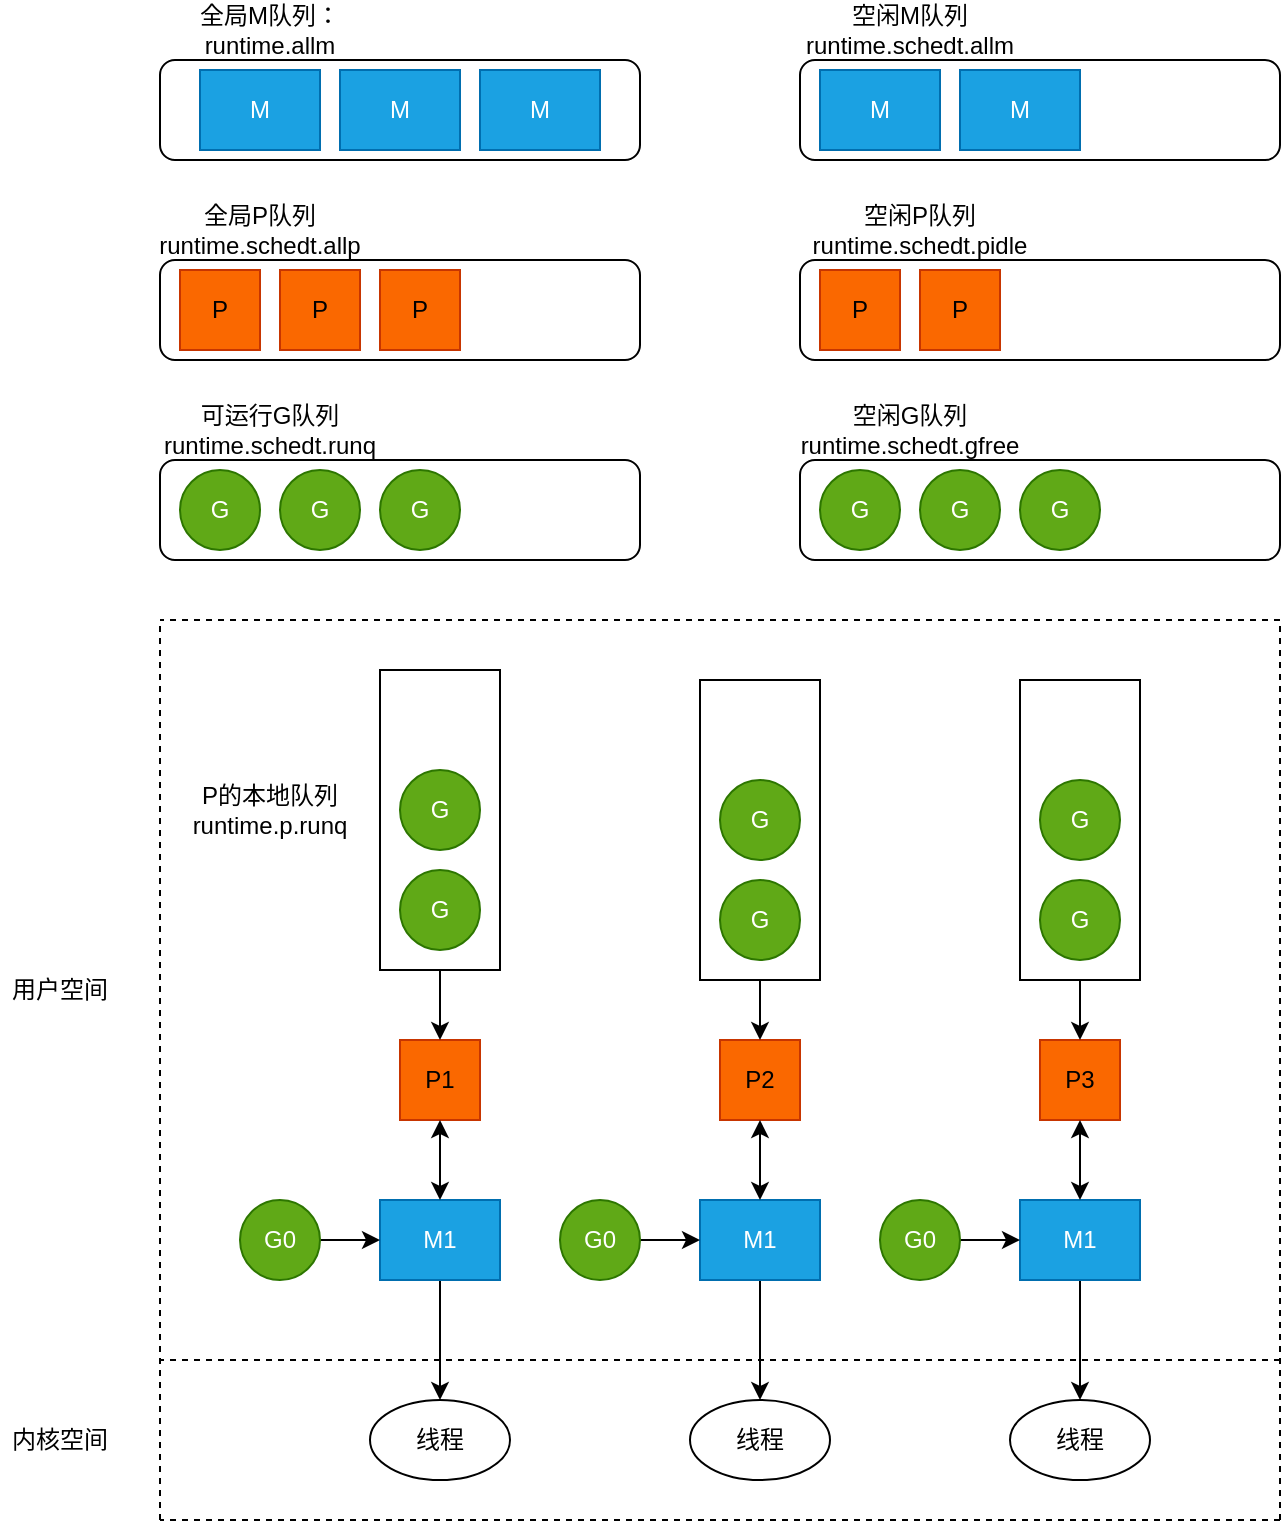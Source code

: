 <mxfile version="22.1.18" type="github">
  <diagram name="第 1 页" id="VWUA1YRedTUWYf8spR-G">
    <mxGraphModel dx="1306" dy="860" grid="1" gridSize="10" guides="1" tooltips="1" connect="1" arrows="1" fold="1" page="1" pageScale="1" pageWidth="827" pageHeight="1169" math="0" shadow="0">
      <root>
        <mxCell id="0" />
        <mxCell id="1" parent="0" />
        <mxCell id="bbGn_wzRD8GRMt_y7WGP-4" value="" style="rounded=1;whiteSpace=wrap;html=1;" vertex="1" parent="1">
          <mxGeometry x="120" y="310" width="240" height="50" as="geometry" />
        </mxCell>
        <mxCell id="bbGn_wzRD8GRMt_y7WGP-8" value="&lt;font face=&quot;Helvetica&quot;&gt;全局M队列：runtime.allm&lt;/font&gt;" style="text;html=1;strokeColor=none;fillColor=none;align=center;verticalAlign=middle;whiteSpace=wrap;rounded=0;" vertex="1" parent="1">
          <mxGeometry x="120" y="280" width="110" height="30" as="geometry" />
        </mxCell>
        <mxCell id="bbGn_wzRD8GRMt_y7WGP-10" value="" style="rounded=1;whiteSpace=wrap;html=1;" vertex="1" parent="1">
          <mxGeometry x="440" y="310" width="240" height="50" as="geometry" />
        </mxCell>
        <mxCell id="bbGn_wzRD8GRMt_y7WGP-14" value="&lt;font face=&quot;Helvetica&quot;&gt;空闲M队列runtime.schedt.allm&lt;/font&gt;" style="text;html=1;strokeColor=none;fillColor=none;align=center;verticalAlign=middle;whiteSpace=wrap;rounded=0;" vertex="1" parent="1">
          <mxGeometry x="440" y="280" width="110" height="30" as="geometry" />
        </mxCell>
        <mxCell id="bbGn_wzRD8GRMt_y7WGP-15" value="" style="rounded=1;whiteSpace=wrap;html=1;" vertex="1" parent="1">
          <mxGeometry x="120" y="510" width="240" height="50" as="geometry" />
        </mxCell>
        <mxCell id="bbGn_wzRD8GRMt_y7WGP-16" value="G" style="ellipse;whiteSpace=wrap;html=1;aspect=fixed;fillColor=#60a917;fontColor=#ffffff;strokeColor=#2D7600;" vertex="1" parent="1">
          <mxGeometry x="130" y="515" width="40" height="40" as="geometry" />
        </mxCell>
        <mxCell id="bbGn_wzRD8GRMt_y7WGP-17" value="G" style="ellipse;whiteSpace=wrap;html=1;aspect=fixed;fillColor=#60a917;fontColor=#ffffff;strokeColor=#2D7600;" vertex="1" parent="1">
          <mxGeometry x="180" y="515" width="40" height="40" as="geometry" />
        </mxCell>
        <mxCell id="bbGn_wzRD8GRMt_y7WGP-18" value="G" style="ellipse;whiteSpace=wrap;html=1;aspect=fixed;fillColor=#60a917;fontColor=#ffffff;strokeColor=#2D7600;" vertex="1" parent="1">
          <mxGeometry x="230" y="515" width="40" height="40" as="geometry" />
        </mxCell>
        <mxCell id="bbGn_wzRD8GRMt_y7WGP-19" value="&lt;font face=&quot;Helvetica&quot;&gt;全局P队列&lt;br&gt;runtime.schedt.allp&lt;/font&gt;" style="text;html=1;strokeColor=none;fillColor=none;align=center;verticalAlign=middle;whiteSpace=wrap;rounded=0;" vertex="1" parent="1">
          <mxGeometry x="120" y="380" width="100" height="30" as="geometry" />
        </mxCell>
        <mxCell id="bbGn_wzRD8GRMt_y7WGP-20" value="" style="rounded=1;whiteSpace=wrap;html=1;" vertex="1" parent="1">
          <mxGeometry x="120" y="410" width="240" height="50" as="geometry" />
        </mxCell>
        <mxCell id="bbGn_wzRD8GRMt_y7WGP-21" value="P" style="whiteSpace=wrap;html=1;aspect=fixed;fillColor=#fa6800;strokeColor=#C73500;fontColor=#000000;" vertex="1" parent="1">
          <mxGeometry x="130" y="415" width="40" height="40" as="geometry" />
        </mxCell>
        <mxCell id="bbGn_wzRD8GRMt_y7WGP-23" value="P" style="whiteSpace=wrap;html=1;aspect=fixed;fillColor=#fa6800;fontColor=#000000;strokeColor=#C73500;" vertex="1" parent="1">
          <mxGeometry x="180" y="415" width="40" height="40" as="geometry" />
        </mxCell>
        <mxCell id="bbGn_wzRD8GRMt_y7WGP-24" value="P" style="whiteSpace=wrap;html=1;aspect=fixed;fillColor=#fa6800;fontColor=#000000;strokeColor=#C73500;" vertex="1" parent="1">
          <mxGeometry x="230" y="415" width="40" height="40" as="geometry" />
        </mxCell>
        <mxCell id="bbGn_wzRD8GRMt_y7WGP-25" value="空闲P队列runtime.schedt.pidle" style="text;html=1;strokeColor=none;fillColor=none;align=center;verticalAlign=middle;whiteSpace=wrap;rounded=0;" vertex="1" parent="1">
          <mxGeometry x="440" y="380" width="120" height="30" as="geometry" />
        </mxCell>
        <mxCell id="bbGn_wzRD8GRMt_y7WGP-26" value="" style="rounded=1;whiteSpace=wrap;html=1;" vertex="1" parent="1">
          <mxGeometry x="440" y="410" width="240" height="50" as="geometry" />
        </mxCell>
        <mxCell id="bbGn_wzRD8GRMt_y7WGP-27" value="P" style="whiteSpace=wrap;html=1;aspect=fixed;fillColor=#fa6800;strokeColor=#C73500;fontColor=#000000;" vertex="1" parent="1">
          <mxGeometry x="450" y="415" width="40" height="40" as="geometry" />
        </mxCell>
        <mxCell id="bbGn_wzRD8GRMt_y7WGP-28" value="P" style="whiteSpace=wrap;html=1;aspect=fixed;fillColor=#fa6800;fontColor=#000000;strokeColor=#C73500;" vertex="1" parent="1">
          <mxGeometry x="500" y="415" width="40" height="40" as="geometry" />
        </mxCell>
        <mxCell id="bbGn_wzRD8GRMt_y7WGP-31" value="M" style="rounded=0;whiteSpace=wrap;html=1;fillColor=#1ba1e2;fontColor=#ffffff;strokeColor=#006EAF;" vertex="1" parent="1">
          <mxGeometry x="140" y="315" width="60" height="40" as="geometry" />
        </mxCell>
        <mxCell id="bbGn_wzRD8GRMt_y7WGP-32" value="M" style="rounded=0;whiteSpace=wrap;html=1;fillColor=#1ba1e2;fontColor=#ffffff;strokeColor=#006EAF;" vertex="1" parent="1">
          <mxGeometry x="210" y="315" width="60" height="40" as="geometry" />
        </mxCell>
        <mxCell id="bbGn_wzRD8GRMt_y7WGP-33" value="M" style="rounded=0;whiteSpace=wrap;html=1;fillColor=#1ba1e2;fontColor=#ffffff;strokeColor=#006EAF;" vertex="1" parent="1">
          <mxGeometry x="280" y="315" width="60" height="40" as="geometry" />
        </mxCell>
        <mxCell id="bbGn_wzRD8GRMt_y7WGP-34" value="M" style="rounded=0;whiteSpace=wrap;html=1;fillColor=#1ba1e2;fontColor=#ffffff;strokeColor=#006EAF;" vertex="1" parent="1">
          <mxGeometry x="450" y="315" width="60" height="40" as="geometry" />
        </mxCell>
        <mxCell id="bbGn_wzRD8GRMt_y7WGP-35" value="M" style="rounded=0;whiteSpace=wrap;html=1;fillColor=#1ba1e2;fontColor=#ffffff;strokeColor=#006EAF;" vertex="1" parent="1">
          <mxGeometry x="520" y="315" width="60" height="40" as="geometry" />
        </mxCell>
        <mxCell id="bbGn_wzRD8GRMt_y7WGP-36" value="&lt;font face=&quot;Helvetica&quot;&gt;可运行G队列&lt;br&gt;runtime.schedt.runq&lt;/font&gt;" style="text;html=1;strokeColor=none;fillColor=none;align=center;verticalAlign=middle;whiteSpace=wrap;rounded=0;" vertex="1" parent="1">
          <mxGeometry x="120" y="480" width="110" height="30" as="geometry" />
        </mxCell>
        <mxCell id="bbGn_wzRD8GRMt_y7WGP-37" value="" style="rounded=1;whiteSpace=wrap;html=1;" vertex="1" parent="1">
          <mxGeometry x="440" y="510" width="240" height="50" as="geometry" />
        </mxCell>
        <mxCell id="bbGn_wzRD8GRMt_y7WGP-38" value="G" style="ellipse;whiteSpace=wrap;html=1;aspect=fixed;fillColor=#60a917;fontColor=#ffffff;strokeColor=#2D7600;" vertex="1" parent="1">
          <mxGeometry x="450" y="515" width="40" height="40" as="geometry" />
        </mxCell>
        <mxCell id="bbGn_wzRD8GRMt_y7WGP-39" value="G" style="ellipse;whiteSpace=wrap;html=1;aspect=fixed;fillColor=#60a917;fontColor=#ffffff;strokeColor=#2D7600;" vertex="1" parent="1">
          <mxGeometry x="500" y="515" width="40" height="40" as="geometry" />
        </mxCell>
        <mxCell id="bbGn_wzRD8GRMt_y7WGP-40" value="G" style="ellipse;whiteSpace=wrap;html=1;aspect=fixed;fillColor=#60a917;fontColor=#ffffff;strokeColor=#2D7600;" vertex="1" parent="1">
          <mxGeometry x="550" y="515" width="40" height="40" as="geometry" />
        </mxCell>
        <mxCell id="bbGn_wzRD8GRMt_y7WGP-41" value="&lt;font face=&quot;Helvetica&quot;&gt;空闲G队列&lt;br&gt;runtime.schedt.gfree&lt;/font&gt;" style="text;html=1;strokeColor=none;fillColor=none;align=center;verticalAlign=middle;whiteSpace=wrap;rounded=0;" vertex="1" parent="1">
          <mxGeometry x="440" y="480" width="110" height="30" as="geometry" />
        </mxCell>
        <mxCell id="bbGn_wzRD8GRMt_y7WGP-42" value="P1" style="whiteSpace=wrap;html=1;aspect=fixed;fillColor=#fa6800;fontColor=#000000;strokeColor=#C73500;" vertex="1" parent="1">
          <mxGeometry x="240" y="800" width="40" height="40" as="geometry" />
        </mxCell>
        <mxCell id="bbGn_wzRD8GRMt_y7WGP-48" value="P2" style="whiteSpace=wrap;html=1;aspect=fixed;fillColor=#fa6800;fontColor=#000000;strokeColor=#C73500;" vertex="1" parent="1">
          <mxGeometry x="400" y="800" width="40" height="40" as="geometry" />
        </mxCell>
        <mxCell id="bbGn_wzRD8GRMt_y7WGP-49" value="P3" style="whiteSpace=wrap;html=1;aspect=fixed;fillColor=#fa6800;fontColor=#000000;strokeColor=#C73500;" vertex="1" parent="1">
          <mxGeometry x="560" y="800" width="40" height="40" as="geometry" />
        </mxCell>
        <mxCell id="bbGn_wzRD8GRMt_y7WGP-50" value="线程" style="ellipse;whiteSpace=wrap;html=1;" vertex="1" parent="1">
          <mxGeometry x="225" y="980" width="70" height="40" as="geometry" />
        </mxCell>
        <mxCell id="bbGn_wzRD8GRMt_y7WGP-51" value="线程" style="ellipse;whiteSpace=wrap;html=1;" vertex="1" parent="1">
          <mxGeometry x="385" y="980" width="70" height="40" as="geometry" />
        </mxCell>
        <mxCell id="bbGn_wzRD8GRMt_y7WGP-52" value="线程" style="ellipse;whiteSpace=wrap;html=1;" vertex="1" parent="1">
          <mxGeometry x="545" y="980" width="70" height="40" as="geometry" />
        </mxCell>
        <mxCell id="bbGn_wzRD8GRMt_y7WGP-88" style="edgeStyle=orthogonalEdgeStyle;rounded=0;orthogonalLoop=1;jettySize=auto;html=1;entryX=0.5;entryY=0;entryDx=0;entryDy=0;" edge="1" parent="1" source="bbGn_wzRD8GRMt_y7WGP-57" target="bbGn_wzRD8GRMt_y7WGP-42">
          <mxGeometry relative="1" as="geometry" />
        </mxCell>
        <mxCell id="bbGn_wzRD8GRMt_y7WGP-57" value="" style="rounded=0;whiteSpace=wrap;html=1;" vertex="1" parent="1">
          <mxGeometry x="230" y="615" width="60" height="150" as="geometry" />
        </mxCell>
        <mxCell id="bbGn_wzRD8GRMt_y7WGP-64" style="edgeStyle=orthogonalEdgeStyle;rounded=0;orthogonalLoop=1;jettySize=auto;html=1;entryX=0.5;entryY=0;entryDx=0;entryDy=0;" edge="1" parent="1" source="bbGn_wzRD8GRMt_y7WGP-58" target="bbGn_wzRD8GRMt_y7WGP-50">
          <mxGeometry relative="1" as="geometry" />
        </mxCell>
        <mxCell id="bbGn_wzRD8GRMt_y7WGP-58" value="M1" style="rounded=0;whiteSpace=wrap;html=1;fillColor=#1ba1e2;fontColor=#ffffff;strokeColor=#006EAF;" vertex="1" parent="1">
          <mxGeometry x="230" y="880" width="60" height="40" as="geometry" />
        </mxCell>
        <mxCell id="bbGn_wzRD8GRMt_y7WGP-65" style="edgeStyle=orthogonalEdgeStyle;rounded=0;orthogonalLoop=1;jettySize=auto;html=1;" edge="1" parent="1" source="bbGn_wzRD8GRMt_y7WGP-59" target="bbGn_wzRD8GRMt_y7WGP-51">
          <mxGeometry relative="1" as="geometry" />
        </mxCell>
        <mxCell id="bbGn_wzRD8GRMt_y7WGP-59" value="M1" style="rounded=0;whiteSpace=wrap;html=1;fillColor=#1ba1e2;fontColor=#ffffff;strokeColor=#006EAF;" vertex="1" parent="1">
          <mxGeometry x="390" y="880" width="60" height="40" as="geometry" />
        </mxCell>
        <mxCell id="bbGn_wzRD8GRMt_y7WGP-66" style="edgeStyle=orthogonalEdgeStyle;rounded=0;orthogonalLoop=1;jettySize=auto;html=1;entryX=0.5;entryY=0;entryDx=0;entryDy=0;" edge="1" parent="1" source="bbGn_wzRD8GRMt_y7WGP-60" target="bbGn_wzRD8GRMt_y7WGP-52">
          <mxGeometry relative="1" as="geometry" />
        </mxCell>
        <mxCell id="bbGn_wzRD8GRMt_y7WGP-60" value="M1" style="rounded=0;whiteSpace=wrap;html=1;fillColor=#1ba1e2;fontColor=#ffffff;strokeColor=#006EAF;" vertex="1" parent="1">
          <mxGeometry x="550" y="880" width="60" height="40" as="geometry" />
        </mxCell>
        <mxCell id="bbGn_wzRD8GRMt_y7WGP-67" value="G" style="ellipse;whiteSpace=wrap;html=1;aspect=fixed;fillColor=#60a917;fontColor=#ffffff;strokeColor=#2D7600;" vertex="1" parent="1">
          <mxGeometry x="240" y="715" width="40" height="40" as="geometry" />
        </mxCell>
        <mxCell id="bbGn_wzRD8GRMt_y7WGP-68" value="G" style="ellipse;whiteSpace=wrap;html=1;aspect=fixed;fillColor=#60a917;fontColor=#ffffff;strokeColor=#2D7600;" vertex="1" parent="1">
          <mxGeometry x="240" y="665" width="40" height="40" as="geometry" />
        </mxCell>
        <mxCell id="bbGn_wzRD8GRMt_y7WGP-89" style="edgeStyle=orthogonalEdgeStyle;rounded=0;orthogonalLoop=1;jettySize=auto;html=1;entryX=0.5;entryY=0;entryDx=0;entryDy=0;" edge="1" parent="1" source="bbGn_wzRD8GRMt_y7WGP-73" target="bbGn_wzRD8GRMt_y7WGP-48">
          <mxGeometry relative="1" as="geometry" />
        </mxCell>
        <mxCell id="bbGn_wzRD8GRMt_y7WGP-73" value="" style="rounded=0;whiteSpace=wrap;html=1;" vertex="1" parent="1">
          <mxGeometry x="390" y="620" width="60" height="150" as="geometry" />
        </mxCell>
        <mxCell id="bbGn_wzRD8GRMt_y7WGP-74" value="G" style="ellipse;whiteSpace=wrap;html=1;aspect=fixed;fillColor=#60a917;fontColor=#ffffff;strokeColor=#2D7600;" vertex="1" parent="1">
          <mxGeometry x="400" y="720" width="40" height="40" as="geometry" />
        </mxCell>
        <mxCell id="bbGn_wzRD8GRMt_y7WGP-90" style="edgeStyle=orthogonalEdgeStyle;rounded=0;orthogonalLoop=1;jettySize=auto;html=1;entryX=0.5;entryY=0;entryDx=0;entryDy=0;" edge="1" parent="1" source="bbGn_wzRD8GRMt_y7WGP-76" target="bbGn_wzRD8GRMt_y7WGP-49">
          <mxGeometry relative="1" as="geometry" />
        </mxCell>
        <mxCell id="bbGn_wzRD8GRMt_y7WGP-76" value="" style="rounded=0;whiteSpace=wrap;html=1;" vertex="1" parent="1">
          <mxGeometry x="550" y="620" width="60" height="150" as="geometry" />
        </mxCell>
        <mxCell id="bbGn_wzRD8GRMt_y7WGP-77" value="G" style="ellipse;whiteSpace=wrap;html=1;aspect=fixed;fillColor=#60a917;fontColor=#ffffff;strokeColor=#2D7600;" vertex="1" parent="1">
          <mxGeometry x="560" y="720" width="40" height="40" as="geometry" />
        </mxCell>
        <mxCell id="bbGn_wzRD8GRMt_y7WGP-79" value="G" style="ellipse;whiteSpace=wrap;html=1;aspect=fixed;fillColor=#60a917;fontColor=#ffffff;strokeColor=#2D7600;" vertex="1" parent="1">
          <mxGeometry x="560" y="670" width="40" height="40" as="geometry" />
        </mxCell>
        <mxCell id="bbGn_wzRD8GRMt_y7WGP-80" value="P的本地队列&lt;br&gt;runtime.p.runq" style="text;html=1;strokeColor=none;fillColor=none;align=center;verticalAlign=middle;whiteSpace=wrap;rounded=0;" vertex="1" parent="1">
          <mxGeometry x="120" y="670" width="110" height="30" as="geometry" />
        </mxCell>
        <mxCell id="bbGn_wzRD8GRMt_y7WGP-81" value="G" style="ellipse;whiteSpace=wrap;html=1;aspect=fixed;fillColor=#60a917;fontColor=#ffffff;strokeColor=#2D7600;" vertex="1" parent="1">
          <mxGeometry x="400" y="670" width="40" height="40" as="geometry" />
        </mxCell>
        <mxCell id="bbGn_wzRD8GRMt_y7WGP-83" style="edgeStyle=orthogonalEdgeStyle;rounded=0;orthogonalLoop=1;jettySize=auto;html=1;entryX=0;entryY=0.5;entryDx=0;entryDy=0;" edge="1" parent="1" source="bbGn_wzRD8GRMt_y7WGP-82" target="bbGn_wzRD8GRMt_y7WGP-58">
          <mxGeometry relative="1" as="geometry" />
        </mxCell>
        <mxCell id="bbGn_wzRD8GRMt_y7WGP-82" value="G0" style="ellipse;whiteSpace=wrap;html=1;aspect=fixed;fillColor=#60a917;fontColor=#ffffff;strokeColor=#2D7600;" vertex="1" parent="1">
          <mxGeometry x="160" y="880" width="40" height="40" as="geometry" />
        </mxCell>
        <mxCell id="bbGn_wzRD8GRMt_y7WGP-85" style="edgeStyle=orthogonalEdgeStyle;rounded=0;orthogonalLoop=1;jettySize=auto;html=1;entryX=0;entryY=0.5;entryDx=0;entryDy=0;" edge="1" parent="1" source="bbGn_wzRD8GRMt_y7WGP-84" target="bbGn_wzRD8GRMt_y7WGP-59">
          <mxGeometry relative="1" as="geometry" />
        </mxCell>
        <mxCell id="bbGn_wzRD8GRMt_y7WGP-84" value="G0" style="ellipse;whiteSpace=wrap;html=1;aspect=fixed;fillColor=#60a917;fontColor=#ffffff;strokeColor=#2D7600;" vertex="1" parent="1">
          <mxGeometry x="320" y="880" width="40" height="40" as="geometry" />
        </mxCell>
        <mxCell id="bbGn_wzRD8GRMt_y7WGP-87" style="edgeStyle=orthogonalEdgeStyle;rounded=0;orthogonalLoop=1;jettySize=auto;html=1;entryX=0;entryY=0.5;entryDx=0;entryDy=0;" edge="1" parent="1" source="bbGn_wzRD8GRMt_y7WGP-86" target="bbGn_wzRD8GRMt_y7WGP-60">
          <mxGeometry relative="1" as="geometry" />
        </mxCell>
        <mxCell id="bbGn_wzRD8GRMt_y7WGP-86" value="G0" style="ellipse;whiteSpace=wrap;html=1;aspect=fixed;fillColor=#60a917;fontColor=#ffffff;strokeColor=#2D7600;" vertex="1" parent="1">
          <mxGeometry x="480" y="880" width="40" height="40" as="geometry" />
        </mxCell>
        <mxCell id="bbGn_wzRD8GRMt_y7WGP-91" value="" style="endArrow=classic;startArrow=classic;html=1;rounded=0;entryX=0.5;entryY=1;entryDx=0;entryDy=0;exitX=0.5;exitY=0;exitDx=0;exitDy=0;" edge="1" parent="1" source="bbGn_wzRD8GRMt_y7WGP-58" target="bbGn_wzRD8GRMt_y7WGP-42">
          <mxGeometry width="50" height="50" relative="1" as="geometry">
            <mxPoint x="390" y="900" as="sourcePoint" />
            <mxPoint x="440" y="850" as="targetPoint" />
          </mxGeometry>
        </mxCell>
        <mxCell id="bbGn_wzRD8GRMt_y7WGP-92" value="" style="endArrow=classic;startArrow=classic;html=1;rounded=0;entryX=0.5;entryY=1;entryDx=0;entryDy=0;exitX=0.5;exitY=0;exitDx=0;exitDy=0;" edge="1" parent="1" source="bbGn_wzRD8GRMt_y7WGP-59" target="bbGn_wzRD8GRMt_y7WGP-48">
          <mxGeometry width="50" height="50" relative="1" as="geometry">
            <mxPoint x="390" y="900" as="sourcePoint" />
            <mxPoint x="440" y="850" as="targetPoint" />
          </mxGeometry>
        </mxCell>
        <mxCell id="bbGn_wzRD8GRMt_y7WGP-93" value="" style="endArrow=classic;startArrow=classic;html=1;rounded=0;entryX=0.5;entryY=1;entryDx=0;entryDy=0;exitX=0.5;exitY=0;exitDx=0;exitDy=0;" edge="1" parent="1" source="bbGn_wzRD8GRMt_y7WGP-60" target="bbGn_wzRD8GRMt_y7WGP-49">
          <mxGeometry width="50" height="50" relative="1" as="geometry">
            <mxPoint x="390" y="900" as="sourcePoint" />
            <mxPoint x="440" y="850" as="targetPoint" />
          </mxGeometry>
        </mxCell>
        <mxCell id="bbGn_wzRD8GRMt_y7WGP-94" value="" style="endArrow=none;dashed=1;html=1;rounded=0;" edge="1" parent="1">
          <mxGeometry width="50" height="50" relative="1" as="geometry">
            <mxPoint x="680" y="960" as="sourcePoint" />
            <mxPoint x="120" y="960" as="targetPoint" />
          </mxGeometry>
        </mxCell>
        <mxCell id="bbGn_wzRD8GRMt_y7WGP-96" value="" style="endArrow=none;dashed=1;html=1;rounded=0;" edge="1" parent="1">
          <mxGeometry width="50" height="50" relative="1" as="geometry">
            <mxPoint x="680" y="1040" as="sourcePoint" />
            <mxPoint x="120" y="1040" as="targetPoint" />
          </mxGeometry>
        </mxCell>
        <mxCell id="bbGn_wzRD8GRMt_y7WGP-97" value="" style="endArrow=none;dashed=1;html=1;rounded=0;" edge="1" parent="1">
          <mxGeometry width="50" height="50" relative="1" as="geometry">
            <mxPoint x="680" y="590" as="sourcePoint" />
            <mxPoint x="120" y="590" as="targetPoint" />
          </mxGeometry>
        </mxCell>
        <mxCell id="bbGn_wzRD8GRMt_y7WGP-98" value="" style="endArrow=none;dashed=1;html=1;rounded=0;" edge="1" parent="1">
          <mxGeometry width="50" height="50" relative="1" as="geometry">
            <mxPoint x="120" y="1040" as="sourcePoint" />
            <mxPoint x="120" y="590" as="targetPoint" />
          </mxGeometry>
        </mxCell>
        <mxCell id="bbGn_wzRD8GRMt_y7WGP-99" value="" style="endArrow=none;dashed=1;html=1;rounded=0;" edge="1" parent="1">
          <mxGeometry width="50" height="50" relative="1" as="geometry">
            <mxPoint x="680" y="1040" as="sourcePoint" />
            <mxPoint x="680" y="590" as="targetPoint" />
          </mxGeometry>
        </mxCell>
        <mxCell id="bbGn_wzRD8GRMt_y7WGP-100" value="内核空间" style="text;html=1;strokeColor=none;fillColor=none;align=center;verticalAlign=middle;whiteSpace=wrap;rounded=0;" vertex="1" parent="1">
          <mxGeometry x="40" y="985" width="60" height="30" as="geometry" />
        </mxCell>
        <mxCell id="bbGn_wzRD8GRMt_y7WGP-101" value="用户空间" style="text;html=1;strokeColor=none;fillColor=none;align=center;verticalAlign=middle;whiteSpace=wrap;rounded=0;" vertex="1" parent="1">
          <mxGeometry x="40" y="760" width="60" height="30" as="geometry" />
        </mxCell>
      </root>
    </mxGraphModel>
  </diagram>
</mxfile>
